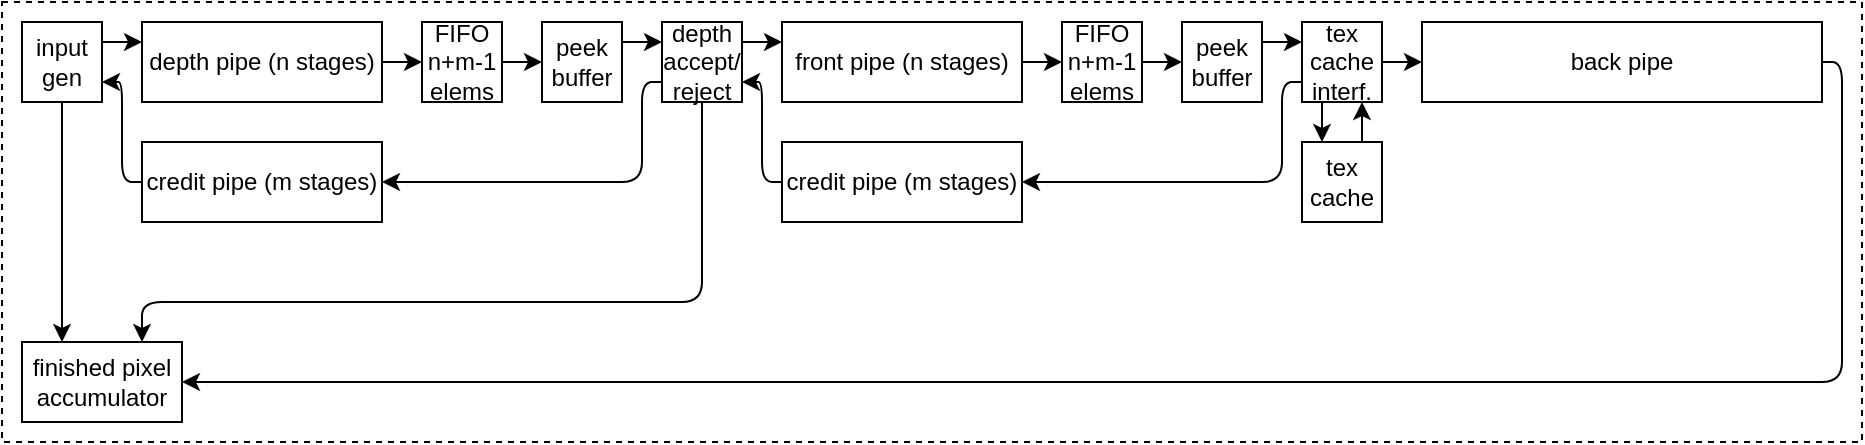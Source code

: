 <mxfile version="13.9.9" type="device"><diagram id="gYu4fz5ivNyaT19rg1dM" name="Page-1"><mxGraphModel dx="1086" dy="966" grid="1" gridSize="10" guides="1" tooltips="1" connect="1" arrows="1" fold="1" page="1" pageScale="1" pageWidth="1600" pageHeight="900" math="0" shadow="0"><root><mxCell id="0"/><mxCell id="1" parent="0"/><mxCell id="J59kIEgkronY3mh1ufaq-27" value="" style="rounded=0;whiteSpace=wrap;html=1;dashed=1;" vertex="1" parent="1"><mxGeometry x="30" y="30" width="930" height="220" as="geometry"/></mxCell><mxCell id="J59kIEgkronY3mh1ufaq-1" value="front pipe (n stages)" style="rounded=0;whiteSpace=wrap;html=1;" vertex="1" parent="1"><mxGeometry x="420" y="40" width="120" height="40" as="geometry"/></mxCell><mxCell id="J59kIEgkronY3mh1ufaq-3" value="back pipe" style="rounded=0;whiteSpace=wrap;html=1;" vertex="1" parent="1"><mxGeometry x="740" y="40" width="200" height="40" as="geometry"/></mxCell><mxCell id="J59kIEgkronY3mh1ufaq-4" value="peek buffer" style="rounded=0;whiteSpace=wrap;html=1;" vertex="1" parent="1"><mxGeometry x="620" y="40" width="40" height="40" as="geometry"/></mxCell><mxCell id="J59kIEgkronY3mh1ufaq-5" value="" style="endArrow=classic;html=1;exitX=1;exitY=0.25;exitDx=0;exitDy=0;entryX=0;entryY=0.25;entryDx=0;entryDy=0;" edge="1" parent="1" source="J59kIEgkronY3mh1ufaq-11" target="J59kIEgkronY3mh1ufaq-44"><mxGeometry width="50" height="50" relative="1" as="geometry"><mxPoint x="80" y="120" as="sourcePoint"/><mxPoint x="100" y="60" as="targetPoint"/></mxGeometry></mxCell><mxCell id="J59kIEgkronY3mh1ufaq-9" value="" style="endArrow=classic;html=1;entryX=0;entryY=0.25;entryDx=0;entryDy=0;exitX=1;exitY=0.25;exitDx=0;exitDy=0;exitPerimeter=0;" edge="1" target="J59kIEgkronY3mh1ufaq-12" parent="1" source="J59kIEgkronY3mh1ufaq-4"><mxGeometry width="50" height="50" relative="1" as="geometry"><mxPoint x="680" y="120" as="sourcePoint"/><mxPoint x="680" y="60" as="targetPoint"/></mxGeometry></mxCell><mxCell id="J59kIEgkronY3mh1ufaq-10" value="tex cache" style="rounded=0;whiteSpace=wrap;html=1;" vertex="1" parent="1"><mxGeometry x="680" y="100" width="40" height="40" as="geometry"/></mxCell><mxCell id="J59kIEgkronY3mh1ufaq-11" value="input gen" style="rounded=0;whiteSpace=wrap;html=1;" vertex="1" parent="1"><mxGeometry x="40" y="40" width="40" height="40" as="geometry"/></mxCell><mxCell id="J59kIEgkronY3mh1ufaq-12" value="tex cache interf." style="rounded=0;whiteSpace=wrap;html=1;" vertex="1" parent="1"><mxGeometry x="680" y="40" width="40" height="40" as="geometry"/></mxCell><mxCell id="J59kIEgkronY3mh1ufaq-15" value="" style="endArrow=classic;html=1;exitX=0.25;exitY=1;exitDx=0;exitDy=0;entryX=0.25;entryY=0;entryDx=0;entryDy=0;" edge="1" parent="1" source="J59kIEgkronY3mh1ufaq-12" target="J59kIEgkronY3mh1ufaq-10"><mxGeometry width="50" height="50" relative="1" as="geometry"><mxPoint x="720" y="270" as="sourcePoint"/><mxPoint x="770" y="220" as="targetPoint"/></mxGeometry></mxCell><mxCell id="J59kIEgkronY3mh1ufaq-16" value="" style="endArrow=classic;html=1;entryX=0.75;entryY=1;entryDx=0;entryDy=0;exitX=0.75;exitY=0;exitDx=0;exitDy=0;" edge="1" parent="1" source="J59kIEgkronY3mh1ufaq-10" target="J59kIEgkronY3mh1ufaq-12"><mxGeometry width="50" height="50" relative="1" as="geometry"><mxPoint x="610" y="250" as="sourcePoint"/><mxPoint x="660" y="200" as="targetPoint"/></mxGeometry></mxCell><mxCell id="J59kIEgkronY3mh1ufaq-18" value="" style="endArrow=classic;html=1;exitX=1;exitY=0.5;exitDx=0;exitDy=0;entryX=0;entryY=0.5;entryDx=0;entryDy=0;" edge="1" parent="1" target="J59kIEgkronY3mh1ufaq-3"><mxGeometry width="50" height="50" relative="1" as="geometry"><mxPoint x="720" y="60" as="sourcePoint"/><mxPoint x="910" y="130" as="targetPoint"/></mxGeometry></mxCell><mxCell id="J59kIEgkronY3mh1ufaq-23" value="credit pipe (m stages)" style="rounded=0;whiteSpace=wrap;html=1;" vertex="1" parent="1"><mxGeometry x="420" y="100" width="120" height="40" as="geometry"/></mxCell><mxCell id="J59kIEgkronY3mh1ufaq-24" value="" style="endArrow=classic;html=1;entryX=1;entryY=0.75;entryDx=0;entryDy=0;" edge="1" parent="1" target="J59kIEgkronY3mh1ufaq-11"><mxGeometry width="50" height="50" relative="1" as="geometry"><mxPoint x="100" y="120" as="sourcePoint"/><mxPoint x="150" y="190" as="targetPoint"/><Array as="points"><mxPoint x="90" y="120"/><mxPoint x="90" y="70"/></Array></mxGeometry></mxCell><mxCell id="J59kIEgkronY3mh1ufaq-25" value="" style="endArrow=classic;html=1;exitX=0;exitY=0.75;exitDx=0;exitDy=0;entryX=1;entryY=0.5;entryDx=0;entryDy=0;" edge="1" parent="1" source="J59kIEgkronY3mh1ufaq-12" target="J59kIEgkronY3mh1ufaq-23"><mxGeometry width="50" height="50" relative="1" as="geometry"><mxPoint x="630" y="250" as="sourcePoint"/><mxPoint x="680" y="200" as="targetPoint"/><Array as="points"><mxPoint x="670" y="70"/><mxPoint x="670" y="120"/></Array></mxGeometry></mxCell><mxCell id="J59kIEgkronY3mh1ufaq-29" value="FIFO&lt;br&gt;n+m-1 elems" style="rounded=0;whiteSpace=wrap;html=1;" vertex="1" parent="1"><mxGeometry x="560" y="40" width="40" height="40" as="geometry"/></mxCell><mxCell id="J59kIEgkronY3mh1ufaq-30" value="" style="endArrow=classic;html=1;fontColor=#FF00FF;exitX=1;exitY=0.5;exitDx=0;exitDy=0;entryX=0;entryY=0.5;entryDx=0;entryDy=0;" edge="1" parent="1" source="J59kIEgkronY3mh1ufaq-1" target="J59kIEgkronY3mh1ufaq-29"><mxGeometry width="50" height="50" relative="1" as="geometry"><mxPoint x="780" y="240" as="sourcePoint"/><mxPoint x="830" y="190" as="targetPoint"/></mxGeometry></mxCell><mxCell id="J59kIEgkronY3mh1ufaq-31" value="" style="endArrow=classic;html=1;fontColor=#FF00FF;entryX=0;entryY=0.5;entryDx=0;entryDy=0;exitX=1;exitY=0.5;exitDx=0;exitDy=0;" edge="1" parent="1" source="J59kIEgkronY3mh1ufaq-29" target="J59kIEgkronY3mh1ufaq-4"><mxGeometry width="50" height="50" relative="1" as="geometry"><mxPoint x="630" y="230" as="sourcePoint"/><mxPoint x="680" y="180" as="targetPoint"/></mxGeometry></mxCell><mxCell id="J59kIEgkronY3mh1ufaq-44" value="depth pipe (n stages)" style="rounded=0;whiteSpace=wrap;html=1;" vertex="1" parent="1"><mxGeometry x="100" y="40" width="120" height="40" as="geometry"/></mxCell><mxCell id="J59kIEgkronY3mh1ufaq-45" value="peek buffer" style="rounded=0;whiteSpace=wrap;html=1;" vertex="1" parent="1"><mxGeometry x="300" y="40" width="40" height="40" as="geometry"/></mxCell><mxCell id="J59kIEgkronY3mh1ufaq-46" value="" style="endArrow=classic;html=1;entryX=0;entryY=0.25;entryDx=0;entryDy=0;exitX=1;exitY=0.25;exitDx=0;exitDy=0;exitPerimeter=0;" edge="1" source="J59kIEgkronY3mh1ufaq-45" target="J59kIEgkronY3mh1ufaq-48" parent="1"><mxGeometry width="50" height="50" relative="1" as="geometry"><mxPoint x="360" y="120" as="sourcePoint"/><mxPoint x="360" y="60" as="targetPoint"/></mxGeometry></mxCell><mxCell id="J59kIEgkronY3mh1ufaq-48" value="depth accept/&lt;br&gt;reject" style="rounded=0;whiteSpace=wrap;html=1;" vertex="1" parent="1"><mxGeometry x="360" y="40" width="40" height="40" as="geometry"/></mxCell><mxCell id="J59kIEgkronY3mh1ufaq-51" value="credit pipe (m stages)" style="rounded=0;whiteSpace=wrap;html=1;" vertex="1" parent="1"><mxGeometry x="100" y="100" width="120" height="40" as="geometry"/></mxCell><mxCell id="J59kIEgkronY3mh1ufaq-52" value="" style="endArrow=classic;html=1;exitX=0;exitY=0.75;exitDx=0;exitDy=0;entryX=1;entryY=0.5;entryDx=0;entryDy=0;" edge="1" source="J59kIEgkronY3mh1ufaq-48" target="J59kIEgkronY3mh1ufaq-51" parent="1"><mxGeometry width="50" height="50" relative="1" as="geometry"><mxPoint x="310" y="250" as="sourcePoint"/><mxPoint x="360" y="200" as="targetPoint"/><Array as="points"><mxPoint x="350" y="70"/><mxPoint x="350" y="120"/></Array></mxGeometry></mxCell><mxCell id="J59kIEgkronY3mh1ufaq-53" value="FIFO&lt;br&gt;n+m-1 elems" style="rounded=0;whiteSpace=wrap;html=1;" vertex="1" parent="1"><mxGeometry x="240" y="40" width="40" height="40" as="geometry"/></mxCell><mxCell id="J59kIEgkronY3mh1ufaq-54" value="" style="endArrow=classic;html=1;fontColor=#FF00FF;exitX=1;exitY=0.5;exitDx=0;exitDy=0;entryX=0;entryY=0.5;entryDx=0;entryDy=0;" edge="1" source="J59kIEgkronY3mh1ufaq-44" target="J59kIEgkronY3mh1ufaq-53" parent="1"><mxGeometry width="50" height="50" relative="1" as="geometry"><mxPoint x="460" y="240" as="sourcePoint"/><mxPoint x="510" y="190" as="targetPoint"/></mxGeometry></mxCell><mxCell id="J59kIEgkronY3mh1ufaq-55" value="" style="endArrow=classic;html=1;fontColor=#FF00FF;entryX=0;entryY=0.5;entryDx=0;entryDy=0;exitX=1;exitY=0.5;exitDx=0;exitDy=0;" edge="1" source="J59kIEgkronY3mh1ufaq-53" target="J59kIEgkronY3mh1ufaq-45" parent="1"><mxGeometry width="50" height="50" relative="1" as="geometry"><mxPoint x="310" y="230" as="sourcePoint"/><mxPoint x="360" y="180" as="targetPoint"/></mxGeometry></mxCell><mxCell id="J59kIEgkronY3mh1ufaq-57" value="" style="endArrow=classic;html=1;fontColor=#FF00FF;exitX=1;exitY=0.25;exitDx=0;exitDy=0;entryX=0;entryY=0.25;entryDx=0;entryDy=0;" edge="1" parent="1" source="J59kIEgkronY3mh1ufaq-48" target="J59kIEgkronY3mh1ufaq-1"><mxGeometry width="50" height="50" relative="1" as="geometry"><mxPoint x="390" y="210" as="sourcePoint"/><mxPoint x="440" y="160" as="targetPoint"/></mxGeometry></mxCell><mxCell id="J59kIEgkronY3mh1ufaq-58" value="" style="endArrow=classic;html=1;fontColor=#FF00FF;entryX=1;entryY=0.75;entryDx=0;entryDy=0;exitX=0;exitY=0.5;exitDx=0;exitDy=0;" edge="1" parent="1" source="J59kIEgkronY3mh1ufaq-23" target="J59kIEgkronY3mh1ufaq-48"><mxGeometry width="50" height="50" relative="1" as="geometry"><mxPoint x="380" y="240" as="sourcePoint"/><mxPoint x="430" y="190" as="targetPoint"/><Array as="points"><mxPoint x="410" y="120"/><mxPoint x="410" y="70"/></Array></mxGeometry></mxCell><mxCell id="J59kIEgkronY3mh1ufaq-59" value="finished pixel accumulator" style="rounded=0;whiteSpace=wrap;html=1;align=center;" vertex="1" parent="1"><mxGeometry x="40" y="200" width="80" height="40" as="geometry"/></mxCell><mxCell id="J59kIEgkronY3mh1ufaq-60" value="" style="endArrow=classic;html=1;fontColor=#000000;exitX=0.5;exitY=1;exitDx=0;exitDy=0;entryX=0.25;entryY=0;entryDx=0;entryDy=0;" edge="1" parent="1" source="J59kIEgkronY3mh1ufaq-11" target="J59kIEgkronY3mh1ufaq-59"><mxGeometry width="50" height="50" relative="1" as="geometry"><mxPoint x="280" y="250" as="sourcePoint"/><mxPoint x="330" y="200" as="targetPoint"/></mxGeometry></mxCell><mxCell id="J59kIEgkronY3mh1ufaq-61" value="" style="endArrow=classic;html=1;fontColor=#000000;exitX=0.5;exitY=1;exitDx=0;exitDy=0;entryX=0.75;entryY=0;entryDx=0;entryDy=0;" edge="1" parent="1" source="J59kIEgkronY3mh1ufaq-48" target="J59kIEgkronY3mh1ufaq-59"><mxGeometry width="50" height="50" relative="1" as="geometry"><mxPoint x="340" y="260" as="sourcePoint"/><mxPoint x="390" y="210" as="targetPoint"/><Array as="points"><mxPoint x="380" y="180"/><mxPoint x="100" y="180"/></Array></mxGeometry></mxCell><mxCell id="J59kIEgkronY3mh1ufaq-62" value="" style="endArrow=classic;html=1;fontColor=#000000;exitX=1;exitY=0.5;exitDx=0;exitDy=0;entryX=1;entryY=0.5;entryDx=0;entryDy=0;" edge="1" parent="1" source="J59kIEgkronY3mh1ufaq-3" target="J59kIEgkronY3mh1ufaq-59"><mxGeometry width="50" height="50" relative="1" as="geometry"><mxPoint x="940" y="220" as="sourcePoint"/><mxPoint x="990" y="170" as="targetPoint"/><Array as="points"><mxPoint x="950" y="60"/><mxPoint x="950" y="220"/></Array></mxGeometry></mxCell></root></mxGraphModel></diagram></mxfile>